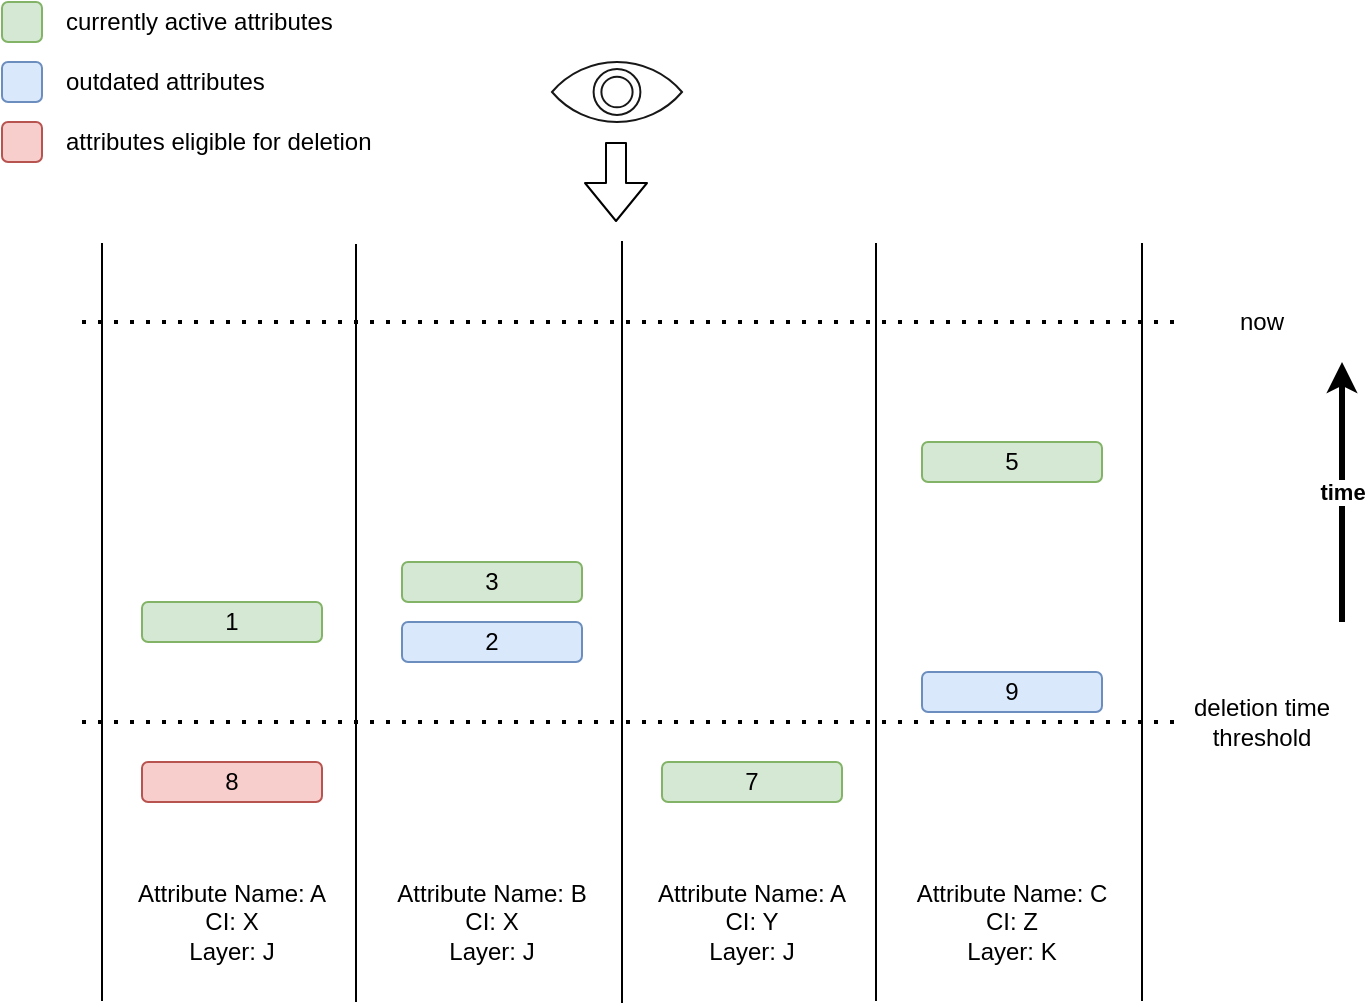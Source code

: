 <mxfile version="14.6.13" type="device"><diagram id="gcMQmr68p7IcrGSVehhf" name="Seite-1"><mxGraphModel dx="1038" dy="599" grid="1" gridSize="10" guides="1" tooltips="1" connect="1" arrows="1" fold="1" page="1" pageScale="1" pageWidth="827" pageHeight="1169" math="0" shadow="0"><root><mxCell id="0"/><mxCell id="1" parent="0"/><mxCell id="cMi2vIJ_nxBSfRMkzfbi-38" value="Attribute Name: A&lt;br&gt;CI: X&lt;br&gt;Layer: J" style="text;html=1;strokeColor=none;fillColor=none;align=center;verticalAlign=middle;whiteSpace=wrap;rounded=0;" vertex="1" parent="1"><mxGeometry x="60" y="440" width="130" height="60" as="geometry"/></mxCell><mxCell id="cMi2vIJ_nxBSfRMkzfbi-39" value="Attribute Name: B&lt;br&gt;CI: X&lt;br&gt;Layer: J" style="text;html=1;strokeColor=none;fillColor=none;align=center;verticalAlign=middle;whiteSpace=wrap;rounded=0;" vertex="1" parent="1"><mxGeometry x="190" y="440" width="130" height="60" as="geometry"/></mxCell><mxCell id="cMi2vIJ_nxBSfRMkzfbi-40" value="Attribute Name: A&lt;br&gt;CI: Y&lt;br&gt;Layer: J" style="text;html=1;strokeColor=none;fillColor=none;align=center;verticalAlign=middle;whiteSpace=wrap;rounded=0;" vertex="1" parent="1"><mxGeometry x="320" y="440" width="130" height="60" as="geometry"/></mxCell><mxCell id="cMi2vIJ_nxBSfRMkzfbi-41" value="Attribute Name: C&lt;br&gt;CI: Z&lt;br&gt;Layer: K" style="text;html=1;strokeColor=none;fillColor=none;align=center;verticalAlign=middle;whiteSpace=wrap;rounded=0;" vertex="1" parent="1"><mxGeometry x="450" y="440" width="130" height="60" as="geometry"/></mxCell><mxCell id="cMi2vIJ_nxBSfRMkzfbi-42" value="" style="endArrow=none;dashed=1;html=1;dashPattern=1 3;strokeWidth=2;" edge="1" parent="1"><mxGeometry width="50" height="50" relative="1" as="geometry"><mxPoint x="50" y="370" as="sourcePoint"/><mxPoint x="600" y="370" as="targetPoint"/></mxGeometry></mxCell><mxCell id="cMi2vIJ_nxBSfRMkzfbi-43" value="time" style="endArrow=classic;html=1;strokeWidth=3;fontStyle=1" edge="1" parent="1"><mxGeometry width="50" height="50" relative="1" as="geometry"><mxPoint x="680" y="320" as="sourcePoint"/><mxPoint x="680" y="190" as="targetPoint"/></mxGeometry></mxCell><mxCell id="cMi2vIJ_nxBSfRMkzfbi-44" value="deletion time threshold" style="text;html=1;strokeColor=none;fillColor=none;align=center;verticalAlign=middle;whiteSpace=wrap;rounded=0;" vertex="1" parent="1"><mxGeometry x="600" y="350" width="80" height="40" as="geometry"/></mxCell><mxCell id="cMi2vIJ_nxBSfRMkzfbi-45" value="1" style="rounded=1;whiteSpace=wrap;html=1;fillColor=#d5e8d4;strokeColor=#82b366;" vertex="1" parent="1"><mxGeometry x="80" y="310" width="90" height="20" as="geometry"/></mxCell><mxCell id="cMi2vIJ_nxBSfRMkzfbi-46" value="" style="shape=flexArrow;endArrow=classic;html=1;strokeWidth=1;" edge="1" parent="1"><mxGeometry width="50" height="50" relative="1" as="geometry"><mxPoint x="317" y="80" as="sourcePoint"/><mxPoint x="317" y="120" as="targetPoint"/></mxGeometry></mxCell><mxCell id="cMi2vIJ_nxBSfRMkzfbi-47" value="3" style="rounded=1;whiteSpace=wrap;html=1;fillColor=#d5e8d4;strokeColor=#82b366;" vertex="1" parent="1"><mxGeometry x="210" y="290" width="90" height="20" as="geometry"/></mxCell><mxCell id="cMi2vIJ_nxBSfRMkzfbi-48" value="7" style="rounded=1;whiteSpace=wrap;html=1;fillColor=#d5e8d4;strokeColor=#82b366;" vertex="1" parent="1"><mxGeometry x="340" y="390" width="90" height="20" as="geometry"/></mxCell><mxCell id="cMi2vIJ_nxBSfRMkzfbi-49" value="9" style="rounded=1;whiteSpace=wrap;html=1;fillColor=#dae8fc;strokeColor=#6c8ebf;" vertex="1" parent="1"><mxGeometry x="470" y="345" width="90" height="20" as="geometry"/></mxCell><mxCell id="cMi2vIJ_nxBSfRMkzfbi-50" value="2" style="rounded=1;whiteSpace=wrap;html=1;fillColor=#dae8fc;strokeColor=#6c8ebf;" vertex="1" parent="1"><mxGeometry x="210" y="320" width="90" height="20" as="geometry"/></mxCell><mxCell id="cMi2vIJ_nxBSfRMkzfbi-52" value="" style="html=1;verticalLabelPosition=bottom;align=center;labelBackgroundColor=#ffffff;verticalAlign=top;strokeWidth=1;shadow=0;dashed=0;shape=mxgraph.ios7.icons.eye;strokeColor=#171717;" vertex="1" parent="1"><mxGeometry x="285" y="40" width="65" height="30" as="geometry"/></mxCell><mxCell id="cMi2vIJ_nxBSfRMkzfbi-53" value="8" style="rounded=1;whiteSpace=wrap;html=1;fillColor=#f8cecc;strokeColor=#b85450;" vertex="1" parent="1"><mxGeometry x="80" y="390" width="90" height="20" as="geometry"/></mxCell><mxCell id="cMi2vIJ_nxBSfRMkzfbi-54" value="5" style="rounded=1;whiteSpace=wrap;html=1;fillColor=#d5e8d4;strokeColor=#82b366;" vertex="1" parent="1"><mxGeometry x="470" y="230" width="90" height="20" as="geometry"/></mxCell><mxCell id="cMi2vIJ_nxBSfRMkzfbi-55" value="" style="endArrow=none;html=1;strokeWidth=1;" edge="1" parent="1"><mxGeometry width="50" height="50" relative="1" as="geometry"><mxPoint x="187" y="510" as="sourcePoint"/><mxPoint x="187" y="131" as="targetPoint"/></mxGeometry></mxCell><mxCell id="cMi2vIJ_nxBSfRMkzfbi-56" value="" style="endArrow=none;html=1;strokeWidth=1;" edge="1" parent="1"><mxGeometry width="50" height="50" relative="1" as="geometry"><mxPoint x="320" y="510.5" as="sourcePoint"/><mxPoint x="320" y="129.5" as="targetPoint"/></mxGeometry></mxCell><mxCell id="cMi2vIJ_nxBSfRMkzfbi-57" value="" style="endArrow=none;html=1;strokeWidth=1;" edge="1" parent="1"><mxGeometry width="50" height="50" relative="1" as="geometry"><mxPoint x="447" y="509.5" as="sourcePoint"/><mxPoint x="447" y="130.5" as="targetPoint"/></mxGeometry></mxCell><mxCell id="cMi2vIJ_nxBSfRMkzfbi-58" value="" style="endArrow=none;html=1;strokeWidth=1;" edge="1" parent="1"><mxGeometry width="50" height="50" relative="1" as="geometry"><mxPoint x="580" y="509.5" as="sourcePoint"/><mxPoint x="580" y="130.5" as="targetPoint"/></mxGeometry></mxCell><mxCell id="cMi2vIJ_nxBSfRMkzfbi-59" style="edgeStyle=orthogonalEdgeStyle;rounded=0;orthogonalLoop=1;jettySize=auto;html=1;exitX=0.5;exitY=1;exitDx=0;exitDy=0;strokeWidth=1;" edge="1" parent="1" source="cMi2vIJ_nxBSfRMkzfbi-48" target="cMi2vIJ_nxBSfRMkzfbi-48"><mxGeometry relative="1" as="geometry"/></mxCell><mxCell id="cMi2vIJ_nxBSfRMkzfbi-61" value="" style="endArrow=none;dashed=1;html=1;dashPattern=1 3;strokeWidth=2;" edge="1" parent="1"><mxGeometry width="50" height="50" relative="1" as="geometry"><mxPoint x="50" y="170" as="sourcePoint"/><mxPoint x="600" y="170" as="targetPoint"/></mxGeometry></mxCell><mxCell id="cMi2vIJ_nxBSfRMkzfbi-62" value="now" style="text;html=1;strokeColor=none;fillColor=none;align=center;verticalAlign=middle;whiteSpace=wrap;rounded=0;" vertex="1" parent="1"><mxGeometry x="600" y="150" width="80" height="40" as="geometry"/></mxCell><mxCell id="cMi2vIJ_nxBSfRMkzfbi-63" value="" style="endArrow=none;html=1;strokeWidth=1;" edge="1" parent="1"><mxGeometry width="50" height="50" relative="1" as="geometry"><mxPoint x="60" y="509.5" as="sourcePoint"/><mxPoint x="60" y="130.5" as="targetPoint"/></mxGeometry></mxCell><mxCell id="cMi2vIJ_nxBSfRMkzfbi-64" value="" style="rounded=1;whiteSpace=wrap;html=1;fillColor=#d5e8d4;strokeColor=#82b366;" vertex="1" parent="1"><mxGeometry x="10" y="10" width="20" height="20" as="geometry"/></mxCell><mxCell id="cMi2vIJ_nxBSfRMkzfbi-65" value="currently active attributes" style="text;html=1;strokeColor=none;fillColor=none;align=left;verticalAlign=middle;whiteSpace=wrap;rounded=0;" vertex="1" parent="1"><mxGeometry x="40" y="10" width="150" height="20" as="geometry"/></mxCell><mxCell id="cMi2vIJ_nxBSfRMkzfbi-66" value="" style="rounded=1;whiteSpace=wrap;html=1;fillColor=#dae8fc;strokeColor=#6c8ebf;" vertex="1" parent="1"><mxGeometry x="10" y="40" width="20" height="20" as="geometry"/></mxCell><mxCell id="cMi2vIJ_nxBSfRMkzfbi-67" value="outdated attributes" style="text;html=1;strokeColor=none;fillColor=none;align=left;verticalAlign=middle;whiteSpace=wrap;rounded=0;" vertex="1" parent="1"><mxGeometry x="40" y="40" width="150" height="20" as="geometry"/></mxCell><mxCell id="cMi2vIJ_nxBSfRMkzfbi-68" value="" style="rounded=1;whiteSpace=wrap;html=1;fillColor=#f8cecc;strokeColor=#b85450;" vertex="1" parent="1"><mxGeometry x="10" y="70" width="20" height="20" as="geometry"/></mxCell><mxCell id="cMi2vIJ_nxBSfRMkzfbi-69" value="attributes eligible for deletion" style="text;html=1;strokeColor=none;fillColor=none;align=left;verticalAlign=middle;whiteSpace=wrap;rounded=0;" vertex="1" parent="1"><mxGeometry x="40" y="70" width="170" height="20" as="geometry"/></mxCell></root></mxGraphModel></diagram></mxfile>